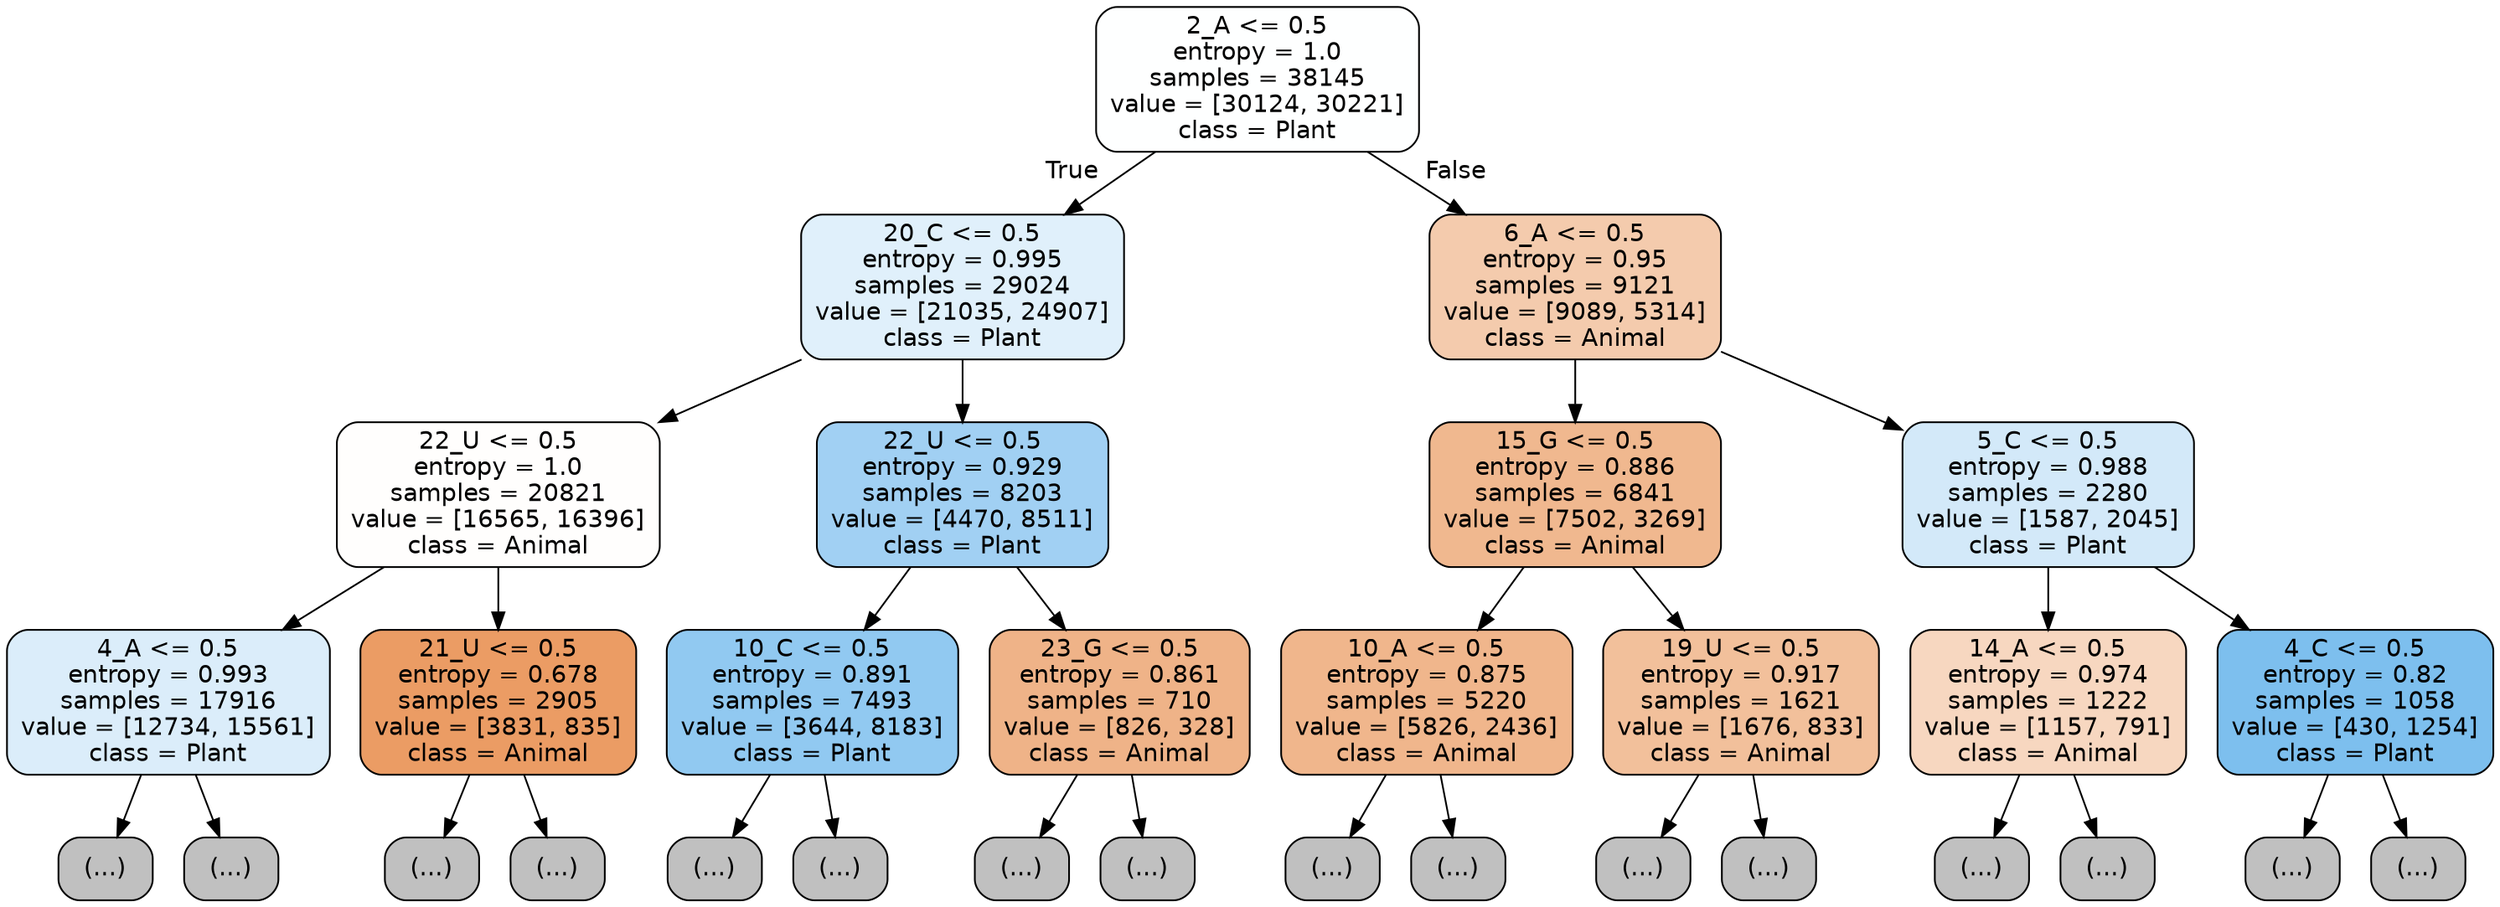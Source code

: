 digraph Tree {
node [shape=box, style="filled, rounded", color="black", fontname="helvetica"] ;
edge [fontname="helvetica"] ;
0 [label="2_A <= 0.5\nentropy = 1.0\nsamples = 38145\nvalue = [30124, 30221]\nclass = Plant", fillcolor="#feffff"] ;
1 [label="20_C <= 0.5\nentropy = 0.995\nsamples = 29024\nvalue = [21035, 24907]\nclass = Plant", fillcolor="#e0f0fb"] ;
0 -> 1 [labeldistance=2.5, labelangle=45, headlabel="True"] ;
2 [label="22_U <= 0.5\nentropy = 1.0\nsamples = 20821\nvalue = [16565, 16396]\nclass = Animal", fillcolor="#fffefd"] ;
1 -> 2 ;
3 [label="4_A <= 0.5\nentropy = 0.993\nsamples = 17916\nvalue = [12734, 15561]\nclass = Plant", fillcolor="#dbedfa"] ;
2 -> 3 ;
4 [label="(...)", fillcolor="#C0C0C0"] ;
3 -> 4 ;
6461 [label="(...)", fillcolor="#C0C0C0"] ;
3 -> 6461 ;
8478 [label="21_U <= 0.5\nentropy = 0.678\nsamples = 2905\nvalue = [3831, 835]\nclass = Animal", fillcolor="#eb9c64"] ;
2 -> 8478 ;
8479 [label="(...)", fillcolor="#C0C0C0"] ;
8478 -> 8479 ;
9214 [label="(...)", fillcolor="#C0C0C0"] ;
8478 -> 9214 ;
9487 [label="22_U <= 0.5\nentropy = 0.929\nsamples = 8203\nvalue = [4470, 8511]\nclass = Plant", fillcolor="#a1d0f3"] ;
1 -> 9487 ;
9488 [label="10_C <= 0.5\nentropy = 0.891\nsamples = 7493\nvalue = [3644, 8183]\nclass = Plant", fillcolor="#91c9f1"] ;
9487 -> 9488 ;
9489 [label="(...)", fillcolor="#C0C0C0"] ;
9488 -> 9489 ;
11556 [label="(...)", fillcolor="#C0C0C0"] ;
9488 -> 11556 ;
12227 [label="23_G <= 0.5\nentropy = 0.861\nsamples = 710\nvalue = [826, 328]\nclass = Animal", fillcolor="#efb388"] ;
9487 -> 12227 ;
12228 [label="(...)", fillcolor="#C0C0C0"] ;
12227 -> 12228 ;
12583 [label="(...)", fillcolor="#C0C0C0"] ;
12227 -> 12583 ;
12614 [label="6_A <= 0.5\nentropy = 0.95\nsamples = 9121\nvalue = [9089, 5314]\nclass = Animal", fillcolor="#f4cbad"] ;
0 -> 12614 [labeldistance=2.5, labelangle=-45, headlabel="False"] ;
12615 [label="15_G <= 0.5\nentropy = 0.886\nsamples = 6841\nvalue = [7502, 3269]\nclass = Animal", fillcolor="#f0b88f"] ;
12614 -> 12615 ;
12616 [label="10_A <= 0.5\nentropy = 0.875\nsamples = 5220\nvalue = [5826, 2436]\nclass = Animal", fillcolor="#f0b68c"] ;
12615 -> 12616 ;
12617 [label="(...)", fillcolor="#C0C0C0"] ;
12616 -> 12617 ;
14250 [label="(...)", fillcolor="#C0C0C0"] ;
12616 -> 14250 ;
14821 [label="19_U <= 0.5\nentropy = 0.917\nsamples = 1621\nvalue = [1676, 833]\nclass = Animal", fillcolor="#f2c09b"] ;
12615 -> 14821 ;
14822 [label="(...)", fillcolor="#C0C0C0"] ;
14821 -> 14822 ;
15383 [label="(...)", fillcolor="#C0C0C0"] ;
14821 -> 15383 ;
15656 [label="5_C <= 0.5\nentropy = 0.988\nsamples = 2280\nvalue = [1587, 2045]\nclass = Plant", fillcolor="#d3e9f9"] ;
12614 -> 15656 ;
15657 [label="14_A <= 0.5\nentropy = 0.974\nsamples = 1222\nvalue = [1157, 791]\nclass = Animal", fillcolor="#f7d7c0"] ;
15656 -> 15657 ;
15658 [label="(...)", fillcolor="#C0C0C0"] ;
15657 -> 15658 ;
16227 [label="(...)", fillcolor="#C0C0C0"] ;
15657 -> 16227 ;
16424 [label="4_C <= 0.5\nentropy = 0.82\nsamples = 1058\nvalue = [430, 1254]\nclass = Plant", fillcolor="#7dbfee"] ;
15656 -> 16424 ;
16425 [label="(...)", fillcolor="#C0C0C0"] ;
16424 -> 16425 ;
16606 [label="(...)", fillcolor="#C0C0C0"] ;
16424 -> 16606 ;
}